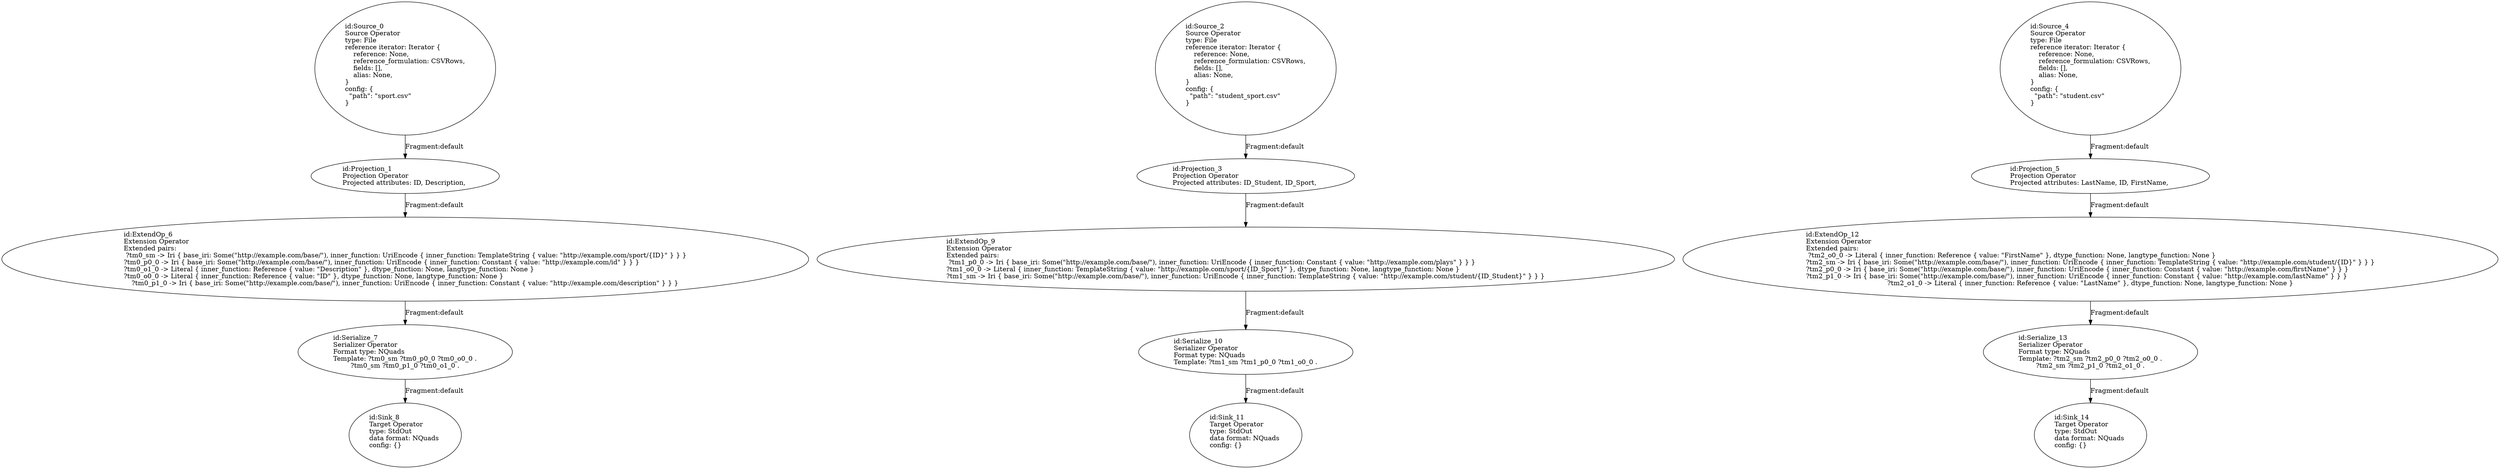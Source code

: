 digraph {
    0 [ label = "id:Source_0 \lSource Operator\ltype: File \lreference iterator: Iterator {\l    reference: None,\l    reference_formulation: CSVRows,\l    fields: [],\l    alias: None,\l} \lconfig: {\l  \"path\": \"sport.csv\"\l}\l             " ]
    1 [ label = "id:Projection_1 \lProjection Operator\lProjected attributes: ID, Description, " ]
    2 [ label = "id:Source_2 \lSource Operator\ltype: File \lreference iterator: Iterator {\l    reference: None,\l    reference_formulation: CSVRows,\l    fields: [],\l    alias: None,\l} \lconfig: {\l  \"path\": \"student_sport.csv\"\l}\l             " ]
    3 [ label = "id:Projection_3 \lProjection Operator\lProjected attributes: ID_Student, ID_Sport, " ]
    4 [ label = "id:Source_4 \lSource Operator\ltype: File \lreference iterator: Iterator {\l    reference: None,\l    reference_formulation: CSVRows,\l    fields: [],\l    alias: None,\l} \lconfig: {\l  \"path\": \"student.csv\"\l}\l             " ]
    5 [ label = "id:Projection_5 \lProjection Operator\lProjected attributes: LastName, ID, FirstName, " ]
    6 [ label = "id:ExtendOp_6 \lExtension Operator\lExtended pairs: \l ?tm0_sm -> Iri { base_iri: Some(\"http://example.com/base/\"), inner_function: UriEncode { inner_function: TemplateString { value: \"http://example.com/sport/{ID}\" } } }\l?tm0_p0_0 -> Iri { base_iri: Some(\"http://example.com/base/\"), inner_function: UriEncode { inner_function: Constant { value: \"http://example.com/id\" } } }\l?tm0_o1_0 -> Literal { inner_function: Reference { value: \"Description\" }, dtype_function: None, langtype_function: None }\l?tm0_o0_0 -> Literal { inner_function: Reference { value: \"ID\" }, dtype_function: None, langtype_function: None }\l?tm0_p1_0 -> Iri { base_iri: Some(\"http://example.com/base/\"), inner_function: UriEncode { inner_function: Constant { value: \"http://example.com/description\" } } }" ]
    7 [ label = "id:Serialize_7 \lSerializer Operator\lFormat type: NQuads\lTemplate: ?tm0_sm ?tm0_p0_0 ?tm0_o0_0 .\l?tm0_sm ?tm0_p1_0 ?tm0_o1_0 ." ]
    8 [ label = "id:Sink_8 \lTarget Operator\ltype: StdOut \ldata format: NQuads \lconfig: {}\l             " ]
    9 [ label = "id:ExtendOp_9 \lExtension Operator\lExtended pairs: \l ?tm1_p0_0 -> Iri { base_iri: Some(\"http://example.com/base/\"), inner_function: UriEncode { inner_function: Constant { value: \"http://example.com/plays\" } } }\l?tm1_o0_0 -> Literal { inner_function: TemplateString { value: \"http://example.com/sport/{ID_Sport}\" }, dtype_function: None, langtype_function: None }\l?tm1_sm -> Iri { base_iri: Some(\"http://example.com/base/\"), inner_function: UriEncode { inner_function: TemplateString { value: \"http://example.com/student/{ID_Student}\" } } }" ]
    10 [ label = "id:Serialize_10 \lSerializer Operator\lFormat type: NQuads\lTemplate: ?tm1_sm ?tm1_p0_0 ?tm1_o0_0 ." ]
    11 [ label = "id:Sink_11 \lTarget Operator\ltype: StdOut \ldata format: NQuads \lconfig: {}\l             " ]
    12 [ label = "id:ExtendOp_12 \lExtension Operator\lExtended pairs: \l ?tm2_o0_0 -> Literal { inner_function: Reference { value: \"FirstName\" }, dtype_function: None, langtype_function: None }\l?tm2_sm -> Iri { base_iri: Some(\"http://example.com/base/\"), inner_function: UriEncode { inner_function: TemplateString { value: \"http://example.com/student/{ID}\" } } }\l?tm2_p0_0 -> Iri { base_iri: Some(\"http://example.com/base/\"), inner_function: UriEncode { inner_function: Constant { value: \"http://example.com/firstName\" } } }\l?tm2_p1_0 -> Iri { base_iri: Some(\"http://example.com/base/\"), inner_function: UriEncode { inner_function: Constant { value: \"http://example.com/lastName\" } } }\l?tm2_o1_0 -> Literal { inner_function: Reference { value: \"LastName\" }, dtype_function: None, langtype_function: None }" ]
    13 [ label = "id:Serialize_13 \lSerializer Operator\lFormat type: NQuads\lTemplate: ?tm2_sm ?tm2_p0_0 ?tm2_o0_0 .\l?tm2_sm ?tm2_p1_0 ?tm2_o1_0 ." ]
    14 [ label = "id:Sink_14 \lTarget Operator\ltype: StdOut \ldata format: NQuads \lconfig: {}\l             " ]
    0 -> 1 [ label = "Fragment:default" ]
    2 -> 3 [ label = "Fragment:default" ]
    4 -> 5 [ label = "Fragment:default" ]
    1 -> 6 [ label = "Fragment:default" ]
    6 -> 7 [ label = "Fragment:default" ]
    7 -> 8 [ label = "Fragment:default" ]
    3 -> 9 [ label = "Fragment:default" ]
    9 -> 10 [ label = "Fragment:default" ]
    10 -> 11 [ label = "Fragment:default" ]
    5 -> 12 [ label = "Fragment:default" ]
    12 -> 13 [ label = "Fragment:default" ]
    13 -> 14 [ label = "Fragment:default" ]
}
